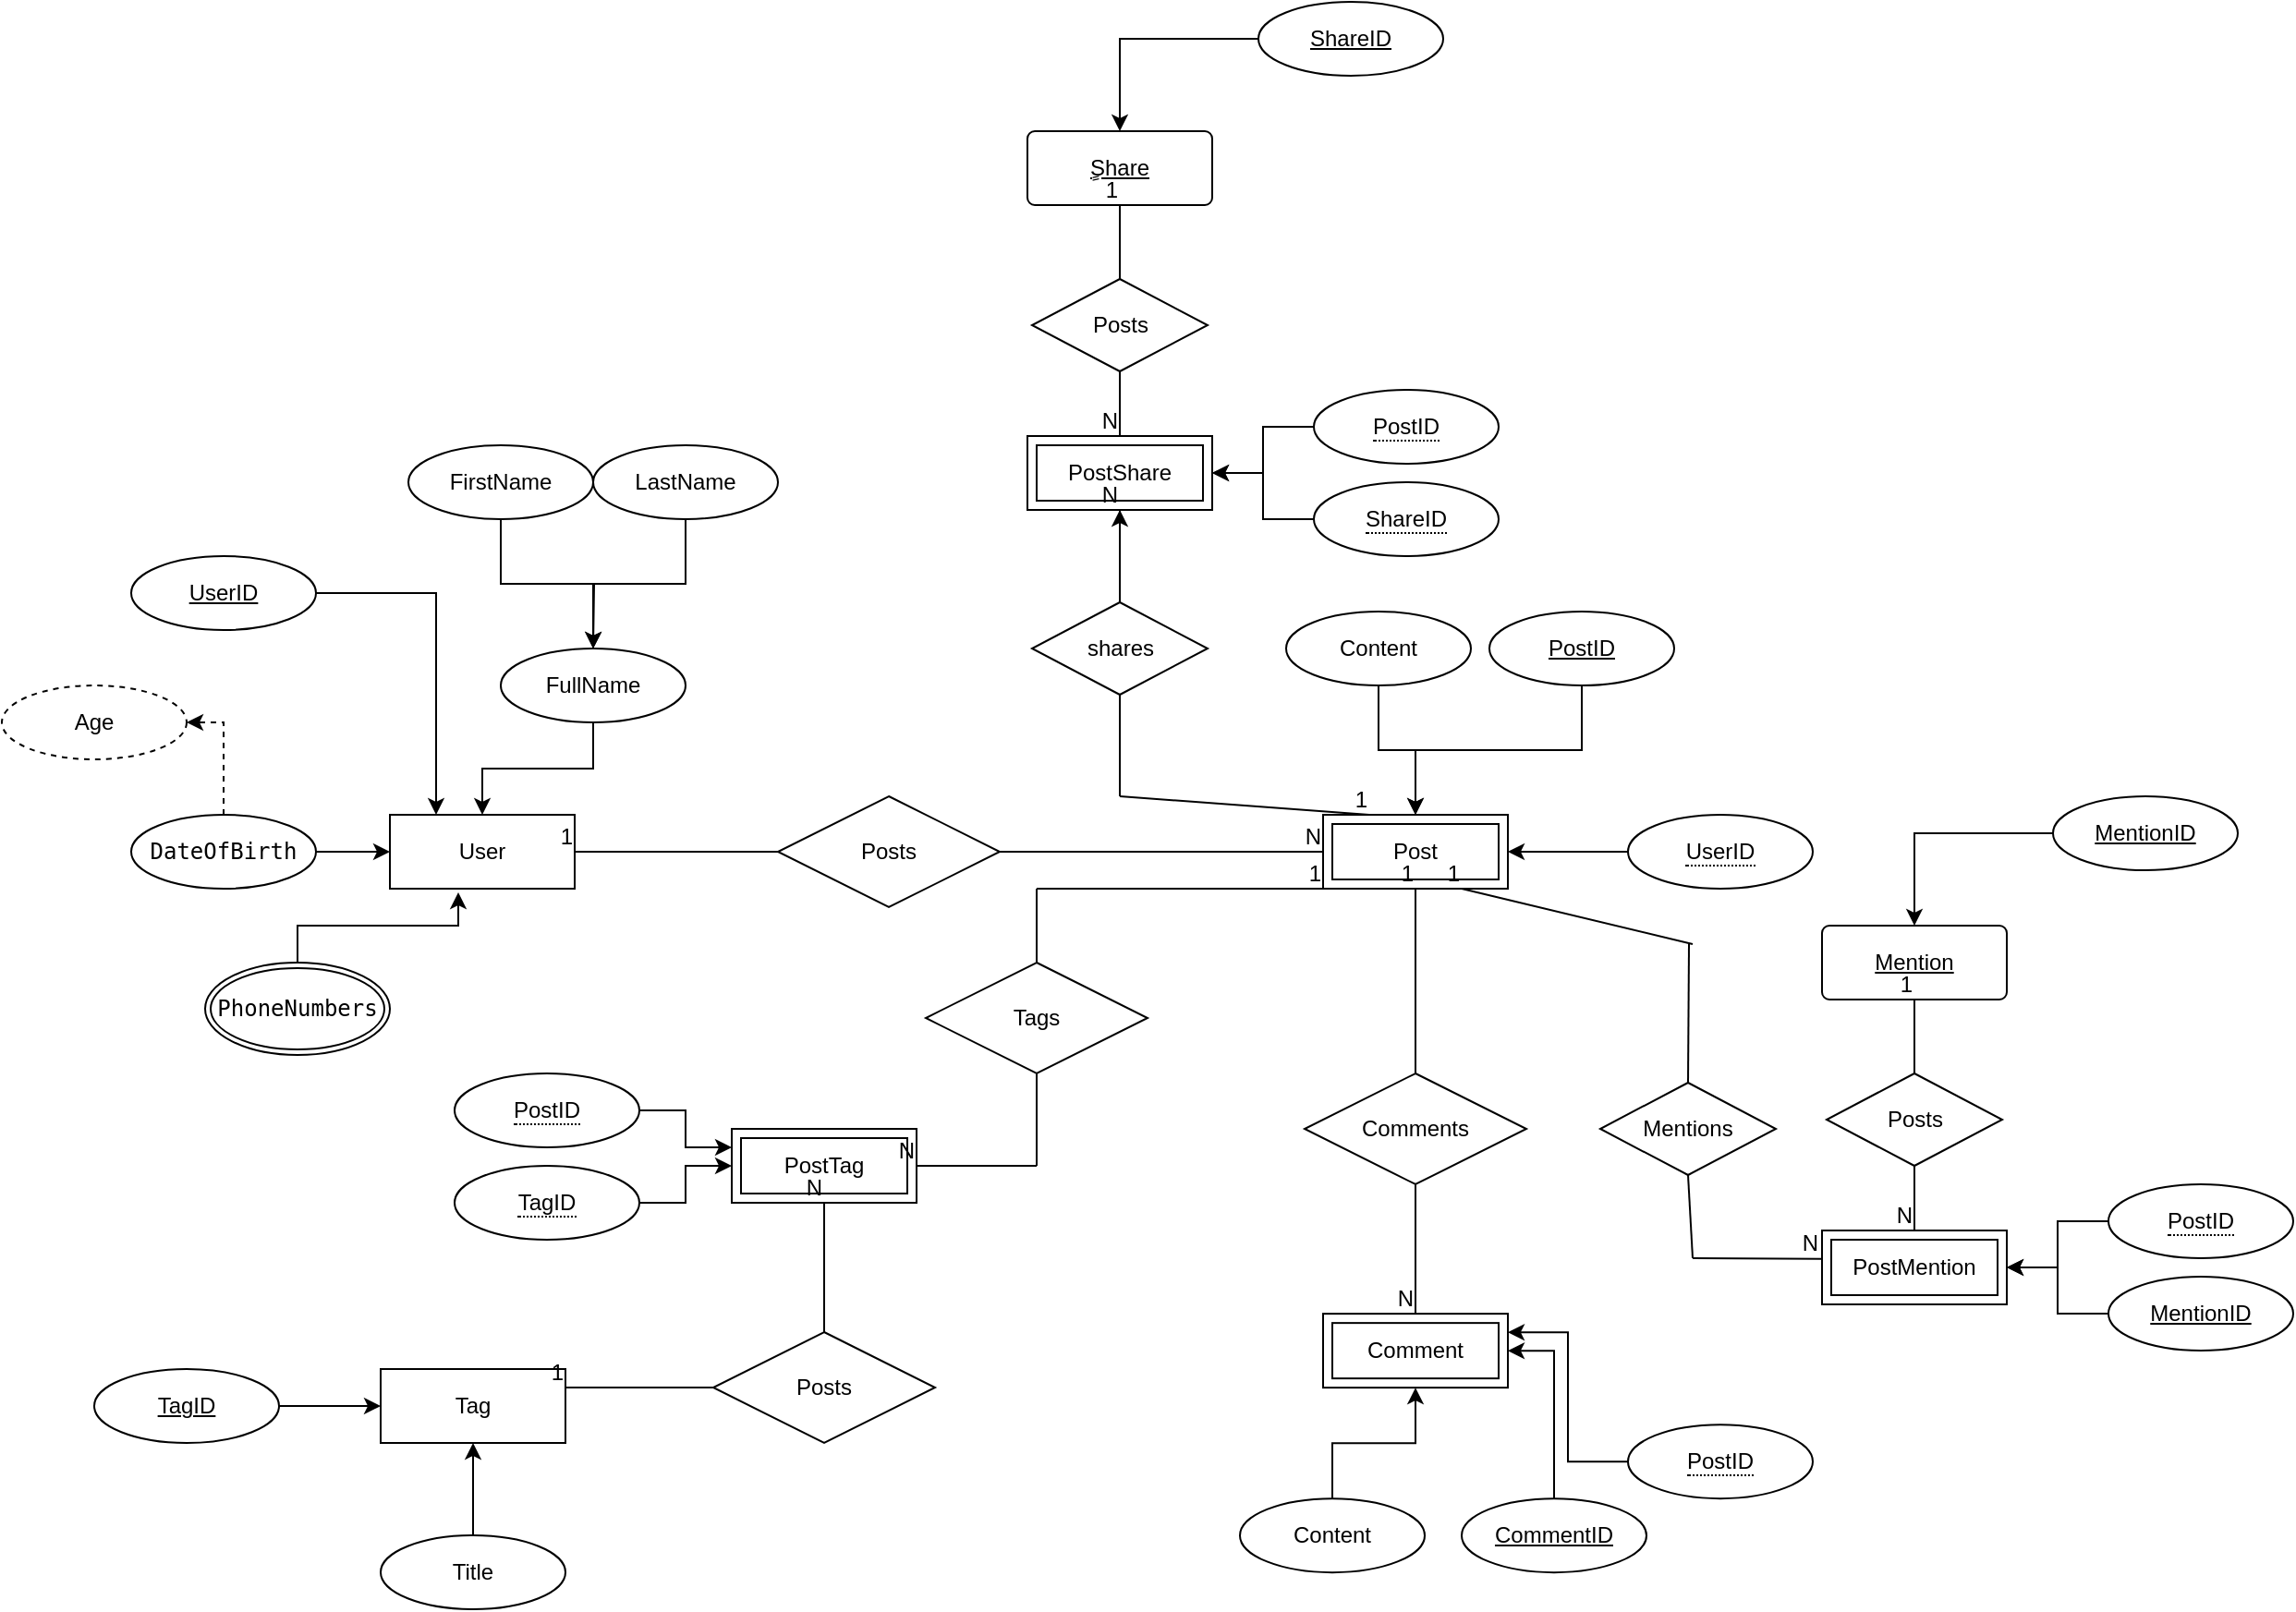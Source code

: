 <mxfile version="26.0.9">
  <diagram id="R2lEEEUBdFMjLlhIrx00" name="Page-1">
    <mxGraphModel dx="1509" dy="1987" grid="1" gridSize="10" guides="1" tooltips="1" connect="1" arrows="1" fold="1" page="1" pageScale="1" pageWidth="850" pageHeight="1100" math="0" shadow="0" extFonts="Permanent Marker^https://fonts.googleapis.com/css?family=Permanent+Marker">
      <root>
        <mxCell id="0" />
        <mxCell id="1" parent="0" />
        <mxCell id="Nwp9M4HmOzaoz7ELcoco-1" value="User" style="whiteSpace=wrap;html=1;align=center;" parent="1" vertex="1">
          <mxGeometry x="635" y="410" width="100" height="40" as="geometry" />
        </mxCell>
        <mxCell id="Nwp9M4HmOzaoz7ELcoco-2" value="Post" style="shape=ext;margin=3;double=1;whiteSpace=wrap;html=1;align=center;" parent="1" vertex="1">
          <mxGeometry x="1140" y="410" width="100" height="40" as="geometry" />
        </mxCell>
        <mxCell id="Nwp9M4HmOzaoz7ELcoco-3" value="Comment" style="shape=ext;margin=3;double=1;whiteSpace=wrap;html=1;align=center;" parent="1" vertex="1">
          <mxGeometry x="1140" y="680.07" width="100" height="40" as="geometry" />
        </mxCell>
        <mxCell id="Nwp9M4HmOzaoz7ELcoco-20" style="edgeStyle=orthogonalEdgeStyle;rounded=0;orthogonalLoop=1;jettySize=auto;html=1;entryX=0.25;entryY=0;entryDx=0;entryDy=0;" parent="1" source="Nwp9M4HmOzaoz7ELcoco-4" target="Nwp9M4HmOzaoz7ELcoco-1" edge="1">
          <mxGeometry relative="1" as="geometry" />
        </mxCell>
        <mxCell id="Nwp9M4HmOzaoz7ELcoco-4" value="UserID" style="ellipse;whiteSpace=wrap;html=1;align=center;fontStyle=4;" parent="1" vertex="1">
          <mxGeometry x="495" y="270" width="100" height="40" as="geometry" />
        </mxCell>
        <mxCell id="Nwp9M4HmOzaoz7ELcoco-24" style="edgeStyle=orthogonalEdgeStyle;rounded=0;orthogonalLoop=1;jettySize=auto;html=1;entryX=0.5;entryY=0;entryDx=0;entryDy=0;" parent="1" source="Nwp9M4HmOzaoz7ELcoco-5" target="Nwp9M4HmOzaoz7ELcoco-2" edge="1">
          <mxGeometry relative="1" as="geometry" />
        </mxCell>
        <mxCell id="Nwp9M4HmOzaoz7ELcoco-5" value="PostID" style="ellipse;whiteSpace=wrap;html=1;align=center;fontStyle=4;" parent="1" vertex="1">
          <mxGeometry x="1230" y="300" width="100" height="40" as="geometry" />
        </mxCell>
        <mxCell id="Nwp9M4HmOzaoz7ELcoco-32" style="edgeStyle=orthogonalEdgeStyle;rounded=0;orthogonalLoop=1;jettySize=auto;html=1;entryX=1;entryY=0.5;entryDx=0;entryDy=0;" parent="1" source="Nwp9M4HmOzaoz7ELcoco-6" target="Nwp9M4HmOzaoz7ELcoco-3" edge="1">
          <mxGeometry relative="1" as="geometry" />
        </mxCell>
        <mxCell id="Nwp9M4HmOzaoz7ELcoco-6" value="CommentID" style="ellipse;whiteSpace=wrap;html=1;align=center;fontStyle=4;" parent="1" vertex="1">
          <mxGeometry x="1215" y="780.07" width="100" height="40" as="geometry" />
        </mxCell>
        <mxCell id="Nwp9M4HmOzaoz7ELcoco-21" style="edgeStyle=orthogonalEdgeStyle;rounded=0;orthogonalLoop=1;jettySize=auto;html=1;entryX=0.5;entryY=0;entryDx=0;entryDy=0;" parent="1" source="Nwp9M4HmOzaoz7ELcoco-8" target="Nwp9M4HmOzaoz7ELcoco-1" edge="1">
          <mxGeometry relative="1" as="geometry" />
        </mxCell>
        <mxCell id="Nwp9M4HmOzaoz7ELcoco-8" value="FullName" style="ellipse;whiteSpace=wrap;html=1;align=center;" parent="1" vertex="1">
          <mxGeometry x="695" y="320" width="100" height="40" as="geometry" />
        </mxCell>
        <mxCell id="Nwp9M4HmOzaoz7ELcoco-15" style="edgeStyle=orthogonalEdgeStyle;rounded=0;orthogonalLoop=1;jettySize=auto;html=1;" parent="1" source="Nwp9M4HmOzaoz7ELcoco-11" edge="1">
          <mxGeometry relative="1" as="geometry">
            <mxPoint x="745" y="320" as="targetPoint" />
          </mxGeometry>
        </mxCell>
        <mxCell id="Nwp9M4HmOzaoz7ELcoco-11" value="LastName" style="ellipse;whiteSpace=wrap;html=1;align=center;" parent="1" vertex="1">
          <mxGeometry x="745" y="210" width="100" height="40" as="geometry" />
        </mxCell>
        <mxCell id="Nwp9M4HmOzaoz7ELcoco-14" style="edgeStyle=orthogonalEdgeStyle;rounded=0;orthogonalLoop=1;jettySize=auto;html=1;entryX=0.5;entryY=0;entryDx=0;entryDy=0;" parent="1" source="Nwp9M4HmOzaoz7ELcoco-12" target="Nwp9M4HmOzaoz7ELcoco-8" edge="1">
          <mxGeometry relative="1" as="geometry" />
        </mxCell>
        <mxCell id="Nwp9M4HmOzaoz7ELcoco-12" value="FirstName" style="ellipse;whiteSpace=wrap;html=1;align=center;" parent="1" vertex="1">
          <mxGeometry x="645" y="210" width="100" height="40" as="geometry" />
        </mxCell>
        <mxCell id="Nwp9M4HmOzaoz7ELcoco-16" value="Age" style="ellipse;whiteSpace=wrap;html=1;align=center;dashed=1;" parent="1" vertex="1">
          <mxGeometry x="425" y="340" width="100" height="40" as="geometry" />
        </mxCell>
        <mxCell id="Nwp9M4HmOzaoz7ELcoco-18" style="edgeStyle=orthogonalEdgeStyle;rounded=0;orthogonalLoop=1;jettySize=auto;html=1;entryX=1;entryY=0.5;entryDx=0;entryDy=0;dashed=1;" parent="1" source="Nwp9M4HmOzaoz7ELcoco-17" target="Nwp9M4HmOzaoz7ELcoco-16" edge="1">
          <mxGeometry relative="1" as="geometry" />
        </mxCell>
        <mxCell id="Nwp9M4HmOzaoz7ELcoco-19" style="edgeStyle=orthogonalEdgeStyle;rounded=0;orthogonalLoop=1;jettySize=auto;html=1;" parent="1" source="Nwp9M4HmOzaoz7ELcoco-17" target="Nwp9M4HmOzaoz7ELcoco-1" edge="1">
          <mxGeometry relative="1" as="geometry" />
        </mxCell>
        <mxCell id="Nwp9M4HmOzaoz7ELcoco-17" value="&lt;code&gt;DateOfBirth&lt;/code&gt;" style="ellipse;whiteSpace=wrap;html=1;align=center;" parent="1" vertex="1">
          <mxGeometry x="495" y="410" width="100" height="40" as="geometry" />
        </mxCell>
        <mxCell id="Nwp9M4HmOzaoz7ELcoco-22" value="&lt;code&gt;PhoneNumbers&lt;/code&gt;" style="ellipse;shape=doubleEllipse;margin=3;whiteSpace=wrap;html=1;align=center;" parent="1" vertex="1">
          <mxGeometry x="535" y="490" width="100" height="50" as="geometry" />
        </mxCell>
        <mxCell id="Nwp9M4HmOzaoz7ELcoco-23" style="edgeStyle=orthogonalEdgeStyle;rounded=0;orthogonalLoop=1;jettySize=auto;html=1;entryX=0.37;entryY=1.05;entryDx=0;entryDy=0;entryPerimeter=0;" parent="1" source="Nwp9M4HmOzaoz7ELcoco-22" target="Nwp9M4HmOzaoz7ELcoco-1" edge="1">
          <mxGeometry relative="1" as="geometry" />
        </mxCell>
        <mxCell id="Nwp9M4HmOzaoz7ELcoco-25" value="Posts" style="shape=rhombus;perimeter=rhombusPerimeter;whiteSpace=wrap;html=1;align=center;" parent="1" vertex="1">
          <mxGeometry x="845" y="400" width="120" height="60" as="geometry" />
        </mxCell>
        <mxCell id="Nwp9M4HmOzaoz7ELcoco-26" value="" style="endArrow=none;html=1;rounded=0;entryX=1;entryY=0.5;entryDx=0;entryDy=0;exitX=0;exitY=0.5;exitDx=0;exitDy=0;" parent="1" source="Nwp9M4HmOzaoz7ELcoco-25" target="Nwp9M4HmOzaoz7ELcoco-1" edge="1">
          <mxGeometry relative="1" as="geometry">
            <mxPoint x="795" y="430" as="sourcePoint" />
            <mxPoint x="865" y="550" as="targetPoint" />
          </mxGeometry>
        </mxCell>
        <mxCell id="Nwp9M4HmOzaoz7ELcoco-27" value="1" style="resizable=0;html=1;whiteSpace=wrap;align=right;verticalAlign=bottom;" parent="Nwp9M4HmOzaoz7ELcoco-26" connectable="0" vertex="1">
          <mxGeometry x="1" relative="1" as="geometry" />
        </mxCell>
        <mxCell id="Nwp9M4HmOzaoz7ELcoco-28" value="" style="endArrow=none;html=1;rounded=0;exitX=1;exitY=0.5;exitDx=0;exitDy=0;entryX=0;entryY=0.5;entryDx=0;entryDy=0;" parent="1" source="Nwp9M4HmOzaoz7ELcoco-25" target="Nwp9M4HmOzaoz7ELcoco-2" edge="1">
          <mxGeometry relative="1" as="geometry">
            <mxPoint x="1065" y="430" as="sourcePoint" />
            <mxPoint x="1245" y="480" as="targetPoint" />
          </mxGeometry>
        </mxCell>
        <mxCell id="Nwp9M4HmOzaoz7ELcoco-29" value="N" style="resizable=0;html=1;whiteSpace=wrap;align=right;verticalAlign=bottom;" parent="Nwp9M4HmOzaoz7ELcoco-28" connectable="0" vertex="1">
          <mxGeometry x="1" relative="1" as="geometry" />
        </mxCell>
        <mxCell id="Nwp9M4HmOzaoz7ELcoco-30" value="Content" style="ellipse;whiteSpace=wrap;html=1;align=center;" parent="1" vertex="1">
          <mxGeometry x="1120" y="300" width="100" height="40" as="geometry" />
        </mxCell>
        <mxCell id="Nwp9M4HmOzaoz7ELcoco-31" style="edgeStyle=orthogonalEdgeStyle;rounded=0;orthogonalLoop=1;jettySize=auto;html=1;" parent="1" source="Nwp9M4HmOzaoz7ELcoco-30" target="Nwp9M4HmOzaoz7ELcoco-2" edge="1">
          <mxGeometry relative="1" as="geometry" />
        </mxCell>
        <mxCell id="Nwp9M4HmOzaoz7ELcoco-34" style="edgeStyle=orthogonalEdgeStyle;rounded=0;orthogonalLoop=1;jettySize=auto;html=1;entryX=0.5;entryY=1;entryDx=0;entryDy=0;" parent="1" source="Nwp9M4HmOzaoz7ELcoco-33" target="Nwp9M4HmOzaoz7ELcoco-3" edge="1">
          <mxGeometry relative="1" as="geometry" />
        </mxCell>
        <mxCell id="Nwp9M4HmOzaoz7ELcoco-33" value="Content" style="ellipse;whiteSpace=wrap;html=1;align=center;" parent="1" vertex="1">
          <mxGeometry x="1095" y="780.07" width="100" height="40" as="geometry" />
        </mxCell>
        <mxCell id="Nwp9M4HmOzaoz7ELcoco-35" value="Comments" style="shape=rhombus;perimeter=rhombusPerimeter;whiteSpace=wrap;html=1;align=center;" parent="1" vertex="1">
          <mxGeometry x="1130" y="550" width="120" height="60" as="geometry" />
        </mxCell>
        <mxCell id="Nwp9M4HmOzaoz7ELcoco-36" value="" style="endArrow=none;html=1;rounded=0;exitX=0.5;exitY=0;exitDx=0;exitDy=0;entryX=0.5;entryY=1;entryDx=0;entryDy=0;" parent="1" source="Nwp9M4HmOzaoz7ELcoco-35" target="Nwp9M4HmOzaoz7ELcoco-2" edge="1">
          <mxGeometry relative="1" as="geometry">
            <mxPoint x="855" y="440" as="sourcePoint" />
            <mxPoint x="1190" y="450" as="targetPoint" />
            <Array as="points">
              <mxPoint x="1190" y="530" />
            </Array>
          </mxGeometry>
        </mxCell>
        <mxCell id="Nwp9M4HmOzaoz7ELcoco-37" value="1" style="resizable=0;html=1;whiteSpace=wrap;align=right;verticalAlign=bottom;" parent="Nwp9M4HmOzaoz7ELcoco-36" connectable="0" vertex="1">
          <mxGeometry x="1" relative="1" as="geometry" />
        </mxCell>
        <mxCell id="Nwp9M4HmOzaoz7ELcoco-38" value="" style="endArrow=none;html=1;rounded=0;exitX=0.5;exitY=1;exitDx=0;exitDy=0;entryX=0.5;entryY=0;entryDx=0;entryDy=0;" parent="1" source="Nwp9M4HmOzaoz7ELcoco-35" target="Nwp9M4HmOzaoz7ELcoco-3" edge="1">
          <mxGeometry relative="1" as="geometry">
            <mxPoint x="1195" y="490" as="sourcePoint" />
            <mxPoint x="1270" y="490" as="targetPoint" />
          </mxGeometry>
        </mxCell>
        <mxCell id="Nwp9M4HmOzaoz7ELcoco-39" value="N" style="resizable=0;html=1;whiteSpace=wrap;align=right;verticalAlign=bottom;" parent="Nwp9M4HmOzaoz7ELcoco-38" connectable="0" vertex="1">
          <mxGeometry x="1" relative="1" as="geometry" />
        </mxCell>
        <mxCell id="Nwp9M4HmOzaoz7ELcoco-44" value="PostTag" style="shape=ext;margin=3;double=1;whiteSpace=wrap;html=1;align=center;" parent="1" vertex="1">
          <mxGeometry x="820" y="580" width="100" height="40" as="geometry" />
        </mxCell>
        <mxCell id="Nwp9M4HmOzaoz7ELcoco-46" style="edgeStyle=orthogonalEdgeStyle;rounded=0;orthogonalLoop=1;jettySize=auto;html=1;entryX=1;entryY=0.5;entryDx=0;entryDy=0;" parent="1" source="Nwp9M4HmOzaoz7ELcoco-45" target="Nwp9M4HmOzaoz7ELcoco-2" edge="1">
          <mxGeometry relative="1" as="geometry" />
        </mxCell>
        <mxCell id="Nwp9M4HmOzaoz7ELcoco-45" value="&lt;span style=&quot;border-bottom: 1px dotted&quot;&gt;UserID&lt;/span&gt;" style="ellipse;whiteSpace=wrap;html=1;align=center;" parent="1" vertex="1">
          <mxGeometry x="1305" y="410" width="100" height="40" as="geometry" />
        </mxCell>
        <mxCell id="Nwp9M4HmOzaoz7ELcoco-49" style="edgeStyle=orthogonalEdgeStyle;rounded=0;orthogonalLoop=1;jettySize=auto;html=1;exitX=0;exitY=0.5;exitDx=0;exitDy=0;entryX=1;entryY=0.25;entryDx=0;entryDy=0;" parent="1" source="Nwp9M4HmOzaoz7ELcoco-47" target="Nwp9M4HmOzaoz7ELcoco-3" edge="1">
          <mxGeometry relative="1" as="geometry" />
        </mxCell>
        <mxCell id="Nwp9M4HmOzaoz7ELcoco-47" value="&lt;span style=&quot;border-bottom: 1px dotted&quot;&gt;PostID&lt;/span&gt;" style="ellipse;whiteSpace=wrap;html=1;align=center;" parent="1" vertex="1">
          <mxGeometry x="1305" y="740.07" width="100" height="40" as="geometry" />
        </mxCell>
        <mxCell id="Nwp9M4HmOzaoz7ELcoco-55" style="edgeStyle=orthogonalEdgeStyle;rounded=0;orthogonalLoop=1;jettySize=auto;html=1;entryX=0;entryY=0.25;entryDx=0;entryDy=0;" parent="1" source="Nwp9M4HmOzaoz7ELcoco-50" target="Nwp9M4HmOzaoz7ELcoco-44" edge="1">
          <mxGeometry relative="1" as="geometry" />
        </mxCell>
        <mxCell id="Nwp9M4HmOzaoz7ELcoco-50" value="&lt;span style=&quot;border-bottom: 1px dotted&quot;&gt;PostID&lt;/span&gt;" style="ellipse;whiteSpace=wrap;html=1;align=center;" parent="1" vertex="1">
          <mxGeometry x="670" y="550" width="100" height="40" as="geometry" />
        </mxCell>
        <mxCell id="Nwp9M4HmOzaoz7ELcoco-53" value="" style="edgeStyle=orthogonalEdgeStyle;rounded=0;orthogonalLoop=1;jettySize=auto;html=1;" parent="1" source="Nwp9M4HmOzaoz7ELcoco-51" target="Nwp9M4HmOzaoz7ELcoco-44" edge="1">
          <mxGeometry relative="1" as="geometry" />
        </mxCell>
        <mxCell id="Nwp9M4HmOzaoz7ELcoco-51" value="&lt;span style=&quot;border-bottom: 1px dotted&quot;&gt;TagID&lt;/span&gt;" style="ellipse;whiteSpace=wrap;html=1;align=center;" parent="1" vertex="1">
          <mxGeometry x="670" y="600" width="100" height="40" as="geometry" />
        </mxCell>
        <mxCell id="Nwp9M4HmOzaoz7ELcoco-59" value="Tag" style="whiteSpace=wrap;html=1;align=center;" parent="1" vertex="1">
          <mxGeometry x="630" y="710" width="100" height="40" as="geometry" />
        </mxCell>
        <mxCell id="Nwp9M4HmOzaoz7ELcoco-63" style="edgeStyle=orthogonalEdgeStyle;rounded=0;orthogonalLoop=1;jettySize=auto;html=1;entryX=0;entryY=0.5;entryDx=0;entryDy=0;" parent="1" source="Nwp9M4HmOzaoz7ELcoco-62" target="Nwp9M4HmOzaoz7ELcoco-59" edge="1">
          <mxGeometry relative="1" as="geometry" />
        </mxCell>
        <mxCell id="Nwp9M4HmOzaoz7ELcoco-62" value="TagID" style="ellipse;whiteSpace=wrap;html=1;align=center;fontStyle=4;" parent="1" vertex="1">
          <mxGeometry x="475" y="710" width="100" height="40" as="geometry" />
        </mxCell>
        <mxCell id="Nwp9M4HmOzaoz7ELcoco-65" style="edgeStyle=orthogonalEdgeStyle;rounded=0;orthogonalLoop=1;jettySize=auto;html=1;entryX=0.5;entryY=1;entryDx=0;entryDy=0;" parent="1" source="Nwp9M4HmOzaoz7ELcoco-64" target="Nwp9M4HmOzaoz7ELcoco-59" edge="1">
          <mxGeometry relative="1" as="geometry" />
        </mxCell>
        <mxCell id="Nwp9M4HmOzaoz7ELcoco-64" value="Title" style="ellipse;whiteSpace=wrap;html=1;align=center;" parent="1" vertex="1">
          <mxGeometry x="630" y="800" width="100" height="40" as="geometry" />
        </mxCell>
        <mxCell id="Nwp9M4HmOzaoz7ELcoco-71" value="" style="endArrow=none;html=1;rounded=0;entryX=0;entryY=1;entryDx=0;entryDy=0;textShadow=0;labelBorderColor=none;" parent="1" target="Nwp9M4HmOzaoz7ELcoco-2" edge="1">
          <mxGeometry relative="1" as="geometry">
            <mxPoint x="985" y="450" as="sourcePoint" />
            <mxPoint x="1115" y="510" as="targetPoint" />
          </mxGeometry>
        </mxCell>
        <mxCell id="Nwp9M4HmOzaoz7ELcoco-72" value="1" style="resizable=0;html=1;whiteSpace=wrap;align=right;verticalAlign=bottom;" parent="Nwp9M4HmOzaoz7ELcoco-71" connectable="0" vertex="1">
          <mxGeometry x="1" relative="1" as="geometry" />
        </mxCell>
        <mxCell id="Nwp9M4HmOzaoz7ELcoco-76" value="" style="endArrow=none;html=1;rounded=0;entryX=1;entryY=0.5;entryDx=0;entryDy=0;" parent="1" target="Nwp9M4HmOzaoz7ELcoco-44" edge="1">
          <mxGeometry relative="1" as="geometry">
            <mxPoint x="985" y="600" as="sourcePoint" />
            <mxPoint x="985" y="780" as="targetPoint" />
          </mxGeometry>
        </mxCell>
        <mxCell id="Nwp9M4HmOzaoz7ELcoco-77" value="N" style="resizable=0;html=1;whiteSpace=wrap;align=right;verticalAlign=bottom;" parent="Nwp9M4HmOzaoz7ELcoco-76" connectable="0" vertex="1">
          <mxGeometry x="1" relative="1" as="geometry" />
        </mxCell>
        <mxCell id="Nwp9M4HmOzaoz7ELcoco-79" value="" style="endArrow=none;html=1;rounded=0;entryX=0.5;entryY=1;entryDx=0;entryDy=0;" parent="1" target="Nwp9M4HmOzaoz7ELcoco-44" edge="1">
          <mxGeometry relative="1" as="geometry">
            <mxPoint x="870" y="720" as="sourcePoint" />
            <mxPoint x="955" y="590" as="targetPoint" />
          </mxGeometry>
        </mxCell>
        <mxCell id="Nwp9M4HmOzaoz7ELcoco-80" value="N" style="resizable=0;html=1;whiteSpace=wrap;align=right;verticalAlign=bottom;" parent="Nwp9M4HmOzaoz7ELcoco-79" connectable="0" vertex="1">
          <mxGeometry x="1" relative="1" as="geometry" />
        </mxCell>
        <mxCell id="Nwp9M4HmOzaoz7ELcoco-81" value="" style="endArrow=none;html=1;rounded=0;entryX=1;entryY=0.25;entryDx=0;entryDy=0;textShadow=0;labelBorderColor=none;" parent="1" target="Nwp9M4HmOzaoz7ELcoco-59" edge="1">
          <mxGeometry relative="1" as="geometry">
            <mxPoint x="875" y="720" as="sourcePoint" />
            <mxPoint x="1150" y="460" as="targetPoint" />
          </mxGeometry>
        </mxCell>
        <mxCell id="Nwp9M4HmOzaoz7ELcoco-82" value="1" style="resizable=0;html=1;whiteSpace=wrap;align=right;verticalAlign=bottom;" parent="Nwp9M4HmOzaoz7ELcoco-81" connectable="0" vertex="1">
          <mxGeometry x="1" relative="1" as="geometry" />
        </mxCell>
        <mxCell id="Nwp9M4HmOzaoz7ELcoco-90" value="" style="endArrow=none;html=1;rounded=0;" parent="1" edge="1">
          <mxGeometry relative="1" as="geometry">
            <mxPoint x="985" y="450" as="sourcePoint" />
            <mxPoint x="985" y="600" as="targetPoint" />
          </mxGeometry>
        </mxCell>
        <mxCell id="Nwp9M4HmOzaoz7ELcoco-97" value="Posts" style="shape=rhombus;perimeter=rhombusPerimeter;whiteSpace=wrap;html=1;align=center;" parent="1" vertex="1">
          <mxGeometry x="810" y="690" width="120" height="60" as="geometry" />
        </mxCell>
        <mxCell id="Nwp9M4HmOzaoz7ELcoco-102" value="Tags" style="shape=rhombus;perimeter=rhombusPerimeter;whiteSpace=wrap;html=1;align=center;" parent="1" vertex="1">
          <mxGeometry x="925" y="490" width="120" height="60" as="geometry" />
        </mxCell>
        <mxCell id="O7mJyOBHANM5aAqLtmmL-1" value="&lt;u&gt;ٍShare&lt;/u&gt;" style="rounded=1;arcSize=10;whiteSpace=wrap;html=1;align=center;" vertex="1" parent="1">
          <mxGeometry x="980" y="40" width="100" height="40" as="geometry" />
        </mxCell>
        <mxCell id="O7mJyOBHANM5aAqLtmmL-3" style="edgeStyle=orthogonalEdgeStyle;rounded=0;orthogonalLoop=1;jettySize=auto;html=1;entryX=0.5;entryY=0;entryDx=0;entryDy=0;" edge="1" parent="1" source="O7mJyOBHANM5aAqLtmmL-2" target="O7mJyOBHANM5aAqLtmmL-1">
          <mxGeometry relative="1" as="geometry" />
        </mxCell>
        <mxCell id="O7mJyOBHANM5aAqLtmmL-2" value="ShareID" style="ellipse;whiteSpace=wrap;html=1;align=center;fontStyle=4;" vertex="1" parent="1">
          <mxGeometry x="1105" y="-30" width="100" height="40" as="geometry" />
        </mxCell>
        <mxCell id="O7mJyOBHANM5aAqLtmmL-4" value="PostShare" style="shape=ext;margin=3;double=1;whiteSpace=wrap;html=1;align=center;" vertex="1" parent="1">
          <mxGeometry x="980" y="205" width="100" height="40" as="geometry" />
        </mxCell>
        <mxCell id="O7mJyOBHANM5aAqLtmmL-7" style="edgeStyle=orthogonalEdgeStyle;rounded=0;orthogonalLoop=1;jettySize=auto;html=1;entryX=1;entryY=0.5;entryDx=0;entryDy=0;" edge="1" parent="1" source="O7mJyOBHANM5aAqLtmmL-5" target="O7mJyOBHANM5aAqLtmmL-4">
          <mxGeometry relative="1" as="geometry" />
        </mxCell>
        <mxCell id="O7mJyOBHANM5aAqLtmmL-5" value="&lt;span style=&quot;border-bottom: 1px dotted&quot;&gt;PostID&lt;/span&gt;" style="ellipse;whiteSpace=wrap;html=1;align=center;" vertex="1" parent="1">
          <mxGeometry x="1135" y="180" width="100" height="40" as="geometry" />
        </mxCell>
        <mxCell id="O7mJyOBHANM5aAqLtmmL-8" style="edgeStyle=orthogonalEdgeStyle;rounded=0;orthogonalLoop=1;jettySize=auto;html=1;entryX=1;entryY=0.5;entryDx=0;entryDy=0;" edge="1" parent="1" source="O7mJyOBHANM5aAqLtmmL-6" target="O7mJyOBHANM5aAqLtmmL-4">
          <mxGeometry relative="1" as="geometry" />
        </mxCell>
        <mxCell id="O7mJyOBHANM5aAqLtmmL-6" value="&lt;span style=&quot;border-bottom: 1px dotted&quot;&gt;ShareID&lt;/span&gt;" style="ellipse;whiteSpace=wrap;html=1;align=center;" vertex="1" parent="1">
          <mxGeometry x="1135" y="230" width="100" height="40" as="geometry" />
        </mxCell>
        <mxCell id="O7mJyOBHANM5aAqLtmmL-10" value="Posts" style="shape=rhombus;perimeter=rhombusPerimeter;whiteSpace=wrap;html=1;align=center;" vertex="1" parent="1">
          <mxGeometry x="982.5" y="120" width="95" height="50" as="geometry" />
        </mxCell>
        <mxCell id="O7mJyOBHANM5aAqLtmmL-11" value="" style="endArrow=none;html=1;rounded=0;entryX=0.5;entryY=1;entryDx=0;entryDy=0;textShadow=0;labelBorderColor=none;exitX=0.5;exitY=0;exitDx=0;exitDy=0;" edge="1" parent="1" source="O7mJyOBHANM5aAqLtmmL-10" target="O7mJyOBHANM5aAqLtmmL-1">
          <mxGeometry relative="1" as="geometry">
            <mxPoint x="995" y="460" as="sourcePoint" />
            <mxPoint x="1150" y="460" as="targetPoint" />
          </mxGeometry>
        </mxCell>
        <mxCell id="O7mJyOBHANM5aAqLtmmL-12" value="1" style="resizable=0;html=1;whiteSpace=wrap;align=right;verticalAlign=bottom;" connectable="0" vertex="1" parent="O7mJyOBHANM5aAqLtmmL-11">
          <mxGeometry x="1" relative="1" as="geometry" />
        </mxCell>
        <mxCell id="O7mJyOBHANM5aAqLtmmL-13" value="" style="endArrow=none;html=1;rounded=0;entryX=0.5;entryY=0;entryDx=0;entryDy=0;exitX=0.5;exitY=1;exitDx=0;exitDy=0;" edge="1" parent="1" source="O7mJyOBHANM5aAqLtmmL-10" target="O7mJyOBHANM5aAqLtmmL-4">
          <mxGeometry relative="1" as="geometry">
            <mxPoint x="995" y="610" as="sourcePoint" />
            <mxPoint x="930" y="610" as="targetPoint" />
          </mxGeometry>
        </mxCell>
        <mxCell id="O7mJyOBHANM5aAqLtmmL-14" value="N" style="resizable=0;html=1;whiteSpace=wrap;align=right;verticalAlign=bottom;" connectable="0" vertex="1" parent="O7mJyOBHANM5aAqLtmmL-13">
          <mxGeometry x="1" relative="1" as="geometry" />
        </mxCell>
        <mxCell id="O7mJyOBHANM5aAqLtmmL-15" value="" style="endArrow=none;html=1;rounded=0;entryX=0.5;entryY=1;entryDx=0;entryDy=0;" edge="1" parent="1" target="O7mJyOBHANM5aAqLtmmL-4">
          <mxGeometry relative="1" as="geometry">
            <mxPoint x="1030" y="300" as="sourcePoint" />
            <mxPoint x="880" y="630" as="targetPoint" />
          </mxGeometry>
        </mxCell>
        <mxCell id="O7mJyOBHANM5aAqLtmmL-16" value="N" style="resizable=0;html=1;whiteSpace=wrap;align=right;verticalAlign=bottom;" connectable="0" vertex="1" parent="O7mJyOBHANM5aAqLtmmL-15">
          <mxGeometry x="1" relative="1" as="geometry" />
        </mxCell>
        <mxCell id="O7mJyOBHANM5aAqLtmmL-40" value="N" style="resizable=0;html=1;whiteSpace=wrap;align=right;verticalAlign=bottom;" connectable="0" vertex="1" parent="O7mJyOBHANM5aAqLtmmL-15">
          <mxGeometry x="1" relative="1" as="geometry">
            <mxPoint x="430" y="430" as="offset" />
          </mxGeometry>
        </mxCell>
        <mxCell id="O7mJyOBHANM5aAqLtmmL-19" value="" style="edgeStyle=orthogonalEdgeStyle;rounded=0;orthogonalLoop=1;jettySize=auto;html=1;exitX=0.5;exitY=0;exitDx=0;exitDy=0;" edge="1" parent="1" source="O7mJyOBHANM5aAqLtmmL-17" target="O7mJyOBHANM5aAqLtmmL-4">
          <mxGeometry relative="1" as="geometry" />
        </mxCell>
        <mxCell id="O7mJyOBHANM5aAqLtmmL-17" value="shares" style="shape=rhombus;perimeter=rhombusPerimeter;whiteSpace=wrap;html=1;align=center;" vertex="1" parent="1">
          <mxGeometry x="982.5" y="295" width="95" height="50" as="geometry" />
        </mxCell>
        <mxCell id="O7mJyOBHANM5aAqLtmmL-23" value="" style="endArrow=none;html=1;rounded=0;exitX=0.5;exitY=1;exitDx=0;exitDy=0;" edge="1" parent="1" source="O7mJyOBHANM5aAqLtmmL-17">
          <mxGeometry relative="1" as="geometry">
            <mxPoint x="960" y="390" as="sourcePoint" />
            <mxPoint x="1030" y="400" as="targetPoint" />
          </mxGeometry>
        </mxCell>
        <mxCell id="O7mJyOBHANM5aAqLtmmL-24" value="" style="endArrow=none;html=1;rounded=0;textShadow=0;labelBorderColor=none;entryX=0.25;entryY=0;entryDx=0;entryDy=0;" edge="1" parent="1" target="Nwp9M4HmOzaoz7ELcoco-2">
          <mxGeometry relative="1" as="geometry">
            <mxPoint x="1030" y="400" as="sourcePoint" />
            <mxPoint x="1170" y="400" as="targetPoint" />
          </mxGeometry>
        </mxCell>
        <mxCell id="O7mJyOBHANM5aAqLtmmL-25" value="1" style="resizable=0;html=1;whiteSpace=wrap;align=right;verticalAlign=bottom;" connectable="0" vertex="1" parent="O7mJyOBHANM5aAqLtmmL-24">
          <mxGeometry x="1" relative="1" as="geometry" />
        </mxCell>
        <mxCell id="O7mJyOBHANM5aAqLtmmL-27" value="&lt;u&gt;Mention&lt;/u&gt;" style="rounded=1;arcSize=10;whiteSpace=wrap;html=1;align=center;" vertex="1" parent="1">
          <mxGeometry x="1410" y="470" width="100" height="40" as="geometry" />
        </mxCell>
        <mxCell id="O7mJyOBHANM5aAqLtmmL-28" style="edgeStyle=orthogonalEdgeStyle;rounded=0;orthogonalLoop=1;jettySize=auto;html=1;entryX=0.5;entryY=0;entryDx=0;entryDy=0;" edge="1" source="O7mJyOBHANM5aAqLtmmL-29" target="O7mJyOBHANM5aAqLtmmL-27" parent="1">
          <mxGeometry relative="1" as="geometry" />
        </mxCell>
        <mxCell id="O7mJyOBHANM5aAqLtmmL-29" value="MentionID" style="ellipse;whiteSpace=wrap;html=1;align=center;fontStyle=4;" vertex="1" parent="1">
          <mxGeometry x="1535" y="400" width="100" height="40" as="geometry" />
        </mxCell>
        <mxCell id="O7mJyOBHANM5aAqLtmmL-30" value="PostMention" style="shape=ext;margin=3;double=1;whiteSpace=wrap;html=1;align=center;" vertex="1" parent="1">
          <mxGeometry x="1410" y="635" width="100" height="40" as="geometry" />
        </mxCell>
        <mxCell id="O7mJyOBHANM5aAqLtmmL-31" style="edgeStyle=orthogonalEdgeStyle;rounded=0;orthogonalLoop=1;jettySize=auto;html=1;entryX=1;entryY=0.5;entryDx=0;entryDy=0;" edge="1" source="O7mJyOBHANM5aAqLtmmL-32" target="O7mJyOBHANM5aAqLtmmL-30" parent="1">
          <mxGeometry relative="1" as="geometry" />
        </mxCell>
        <mxCell id="O7mJyOBHANM5aAqLtmmL-32" value="&lt;span style=&quot;border-bottom: 1px dotted&quot;&gt;PostID&lt;/span&gt;" style="ellipse;whiteSpace=wrap;html=1;align=center;" vertex="1" parent="1">
          <mxGeometry x="1565" y="610" width="100" height="40" as="geometry" />
        </mxCell>
        <mxCell id="O7mJyOBHANM5aAqLtmmL-33" style="edgeStyle=orthogonalEdgeStyle;rounded=0;orthogonalLoop=1;jettySize=auto;html=1;entryX=1;entryY=0.5;entryDx=0;entryDy=0;" edge="1" source="O7mJyOBHANM5aAqLtmmL-34" target="O7mJyOBHANM5aAqLtmmL-30" parent="1">
          <mxGeometry relative="1" as="geometry" />
        </mxCell>
        <mxCell id="O7mJyOBHANM5aAqLtmmL-34" value="&lt;span style=&quot;text-decoration-line: underline;&quot;&gt;MentionID&lt;/span&gt;" style="ellipse;whiteSpace=wrap;html=1;align=center;" vertex="1" parent="1">
          <mxGeometry x="1565" y="660" width="100" height="40" as="geometry" />
        </mxCell>
        <mxCell id="O7mJyOBHANM5aAqLtmmL-35" value="Posts" style="shape=rhombus;perimeter=rhombusPerimeter;whiteSpace=wrap;html=1;align=center;" vertex="1" parent="1">
          <mxGeometry x="1412.5" y="550" width="95" height="50" as="geometry" />
        </mxCell>
        <mxCell id="O7mJyOBHANM5aAqLtmmL-36" value="" style="endArrow=none;html=1;rounded=0;entryX=0.5;entryY=1;entryDx=0;entryDy=0;textShadow=0;labelBorderColor=none;exitX=0.5;exitY=0;exitDx=0;exitDy=0;" edge="1" source="O7mJyOBHANM5aAqLtmmL-35" target="O7mJyOBHANM5aAqLtmmL-27" parent="1">
          <mxGeometry relative="1" as="geometry">
            <mxPoint x="1425" y="890" as="sourcePoint" />
            <mxPoint x="1580" y="890" as="targetPoint" />
          </mxGeometry>
        </mxCell>
        <mxCell id="O7mJyOBHANM5aAqLtmmL-37" value="1" style="resizable=0;html=1;whiteSpace=wrap;align=right;verticalAlign=bottom;" connectable="0" vertex="1" parent="O7mJyOBHANM5aAqLtmmL-36">
          <mxGeometry x="1" relative="1" as="geometry" />
        </mxCell>
        <mxCell id="O7mJyOBHANM5aAqLtmmL-38" value="" style="endArrow=none;html=1;rounded=0;entryX=0.5;entryY=0;entryDx=0;entryDy=0;exitX=0.5;exitY=1;exitDx=0;exitDy=0;" edge="1" source="O7mJyOBHANM5aAqLtmmL-35" target="O7mJyOBHANM5aAqLtmmL-30" parent="1">
          <mxGeometry relative="1" as="geometry">
            <mxPoint x="1425" y="1040" as="sourcePoint" />
            <mxPoint x="1360" y="1040" as="targetPoint" />
          </mxGeometry>
        </mxCell>
        <mxCell id="O7mJyOBHANM5aAqLtmmL-39" value="N" style="resizable=0;html=1;whiteSpace=wrap;align=right;verticalAlign=bottom;" connectable="0" vertex="1" parent="O7mJyOBHANM5aAqLtmmL-38">
          <mxGeometry x="1" relative="1" as="geometry" />
        </mxCell>
        <mxCell id="O7mJyOBHANM5aAqLtmmL-41" value="Mentions" style="shape=rhombus;perimeter=rhombusPerimeter;whiteSpace=wrap;html=1;align=center;" vertex="1" parent="1">
          <mxGeometry x="1290" y="555" width="95" height="50" as="geometry" />
        </mxCell>
        <mxCell id="O7mJyOBHANM5aAqLtmmL-42" value="" style="endArrow=none;html=1;rounded=0;exitX=0.5;exitY=1;exitDx=0;exitDy=0;" edge="1" source="O7mJyOBHANM5aAqLtmmL-41" parent="1">
          <mxGeometry relative="1" as="geometry">
            <mxPoint x="1267.5" y="642.5" as="sourcePoint" />
            <mxPoint x="1340" y="650" as="targetPoint" />
          </mxGeometry>
        </mxCell>
        <mxCell id="O7mJyOBHANM5aAqLtmmL-44" value="" style="endArrow=none;html=1;rounded=0;entryX=-0.005;entryY=0.384;entryDx=0;entryDy=0;entryPerimeter=0;" edge="1" parent="1" target="O7mJyOBHANM5aAqLtmmL-30">
          <mxGeometry relative="1" as="geometry">
            <mxPoint x="1340" y="650" as="sourcePoint" />
            <mxPoint x="880" y="630" as="targetPoint" />
          </mxGeometry>
        </mxCell>
        <mxCell id="O7mJyOBHANM5aAqLtmmL-45" value="N" style="resizable=0;html=1;whiteSpace=wrap;align=right;verticalAlign=bottom;" connectable="0" vertex="1" parent="O7mJyOBHANM5aAqLtmmL-44">
          <mxGeometry x="1" relative="1" as="geometry" />
        </mxCell>
        <mxCell id="O7mJyOBHANM5aAqLtmmL-48" value="" style="endArrow=none;html=1;rounded=0;entryX=0.5;entryY=0;entryDx=0;entryDy=0;" edge="1" parent="1" target="O7mJyOBHANM5aAqLtmmL-41">
          <mxGeometry relative="1" as="geometry">
            <mxPoint x="1338" y="480" as="sourcePoint" />
            <mxPoint x="1040" y="410" as="targetPoint" />
          </mxGeometry>
        </mxCell>
        <mxCell id="O7mJyOBHANM5aAqLtmmL-49" value="" style="endArrow=none;html=1;rounded=0;textShadow=0;labelBorderColor=none;entryX=0.75;entryY=1;entryDx=0;entryDy=0;" edge="1" parent="1" target="Nwp9M4HmOzaoz7ELcoco-2">
          <mxGeometry relative="1" as="geometry">
            <mxPoint x="1340" y="480" as="sourcePoint" />
            <mxPoint x="1175" y="420" as="targetPoint" />
          </mxGeometry>
        </mxCell>
        <mxCell id="O7mJyOBHANM5aAqLtmmL-50" value="1" style="resizable=0;html=1;whiteSpace=wrap;align=right;verticalAlign=bottom;" connectable="0" vertex="1" parent="O7mJyOBHANM5aAqLtmmL-49">
          <mxGeometry x="1" relative="1" as="geometry" />
        </mxCell>
      </root>
    </mxGraphModel>
  </diagram>
</mxfile>
